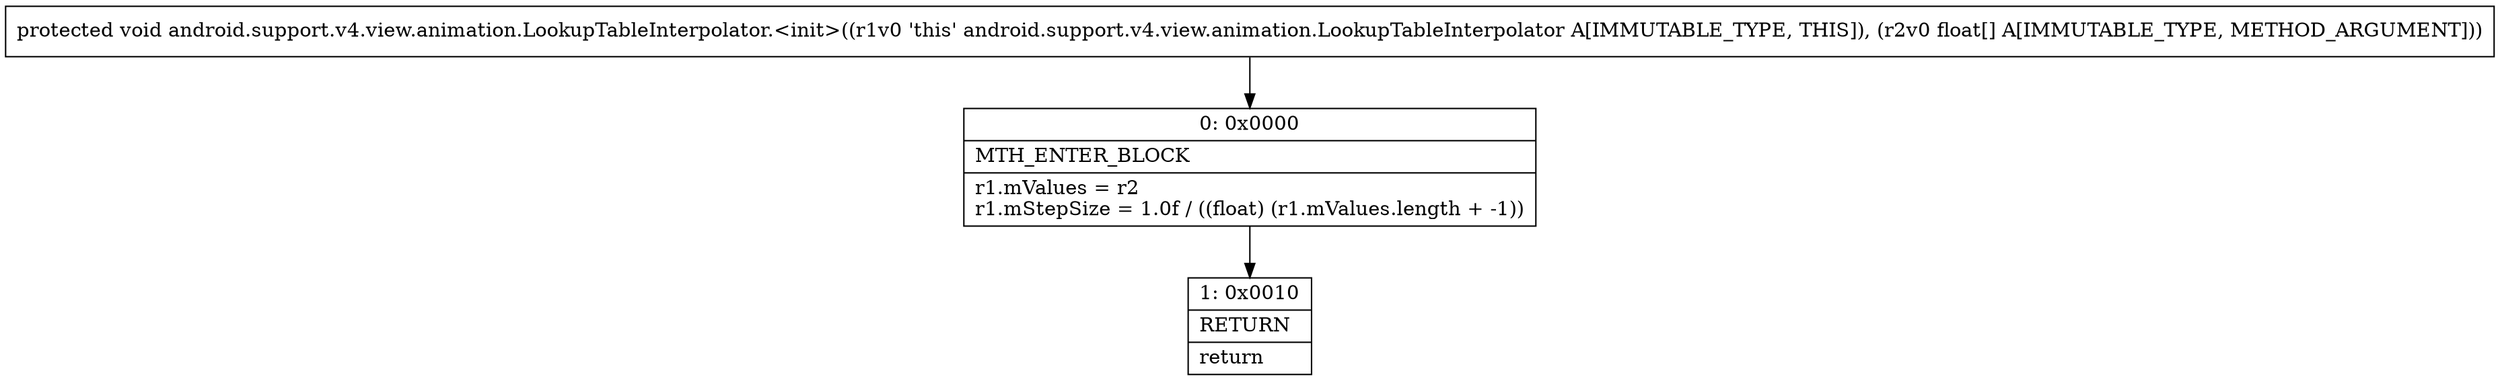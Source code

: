 digraph "CFG forandroid.support.v4.view.animation.LookupTableInterpolator.\<init\>([F)V" {
Node_0 [shape=record,label="{0\:\ 0x0000|MTH_ENTER_BLOCK\l|r1.mValues = r2\lr1.mStepSize = 1.0f \/ ((float) (r1.mValues.length + \-1))\l}"];
Node_1 [shape=record,label="{1\:\ 0x0010|RETURN\l|return\l}"];
MethodNode[shape=record,label="{protected void android.support.v4.view.animation.LookupTableInterpolator.\<init\>((r1v0 'this' android.support.v4.view.animation.LookupTableInterpolator A[IMMUTABLE_TYPE, THIS]), (r2v0 float[] A[IMMUTABLE_TYPE, METHOD_ARGUMENT])) }"];
MethodNode -> Node_0;
Node_0 -> Node_1;
}

